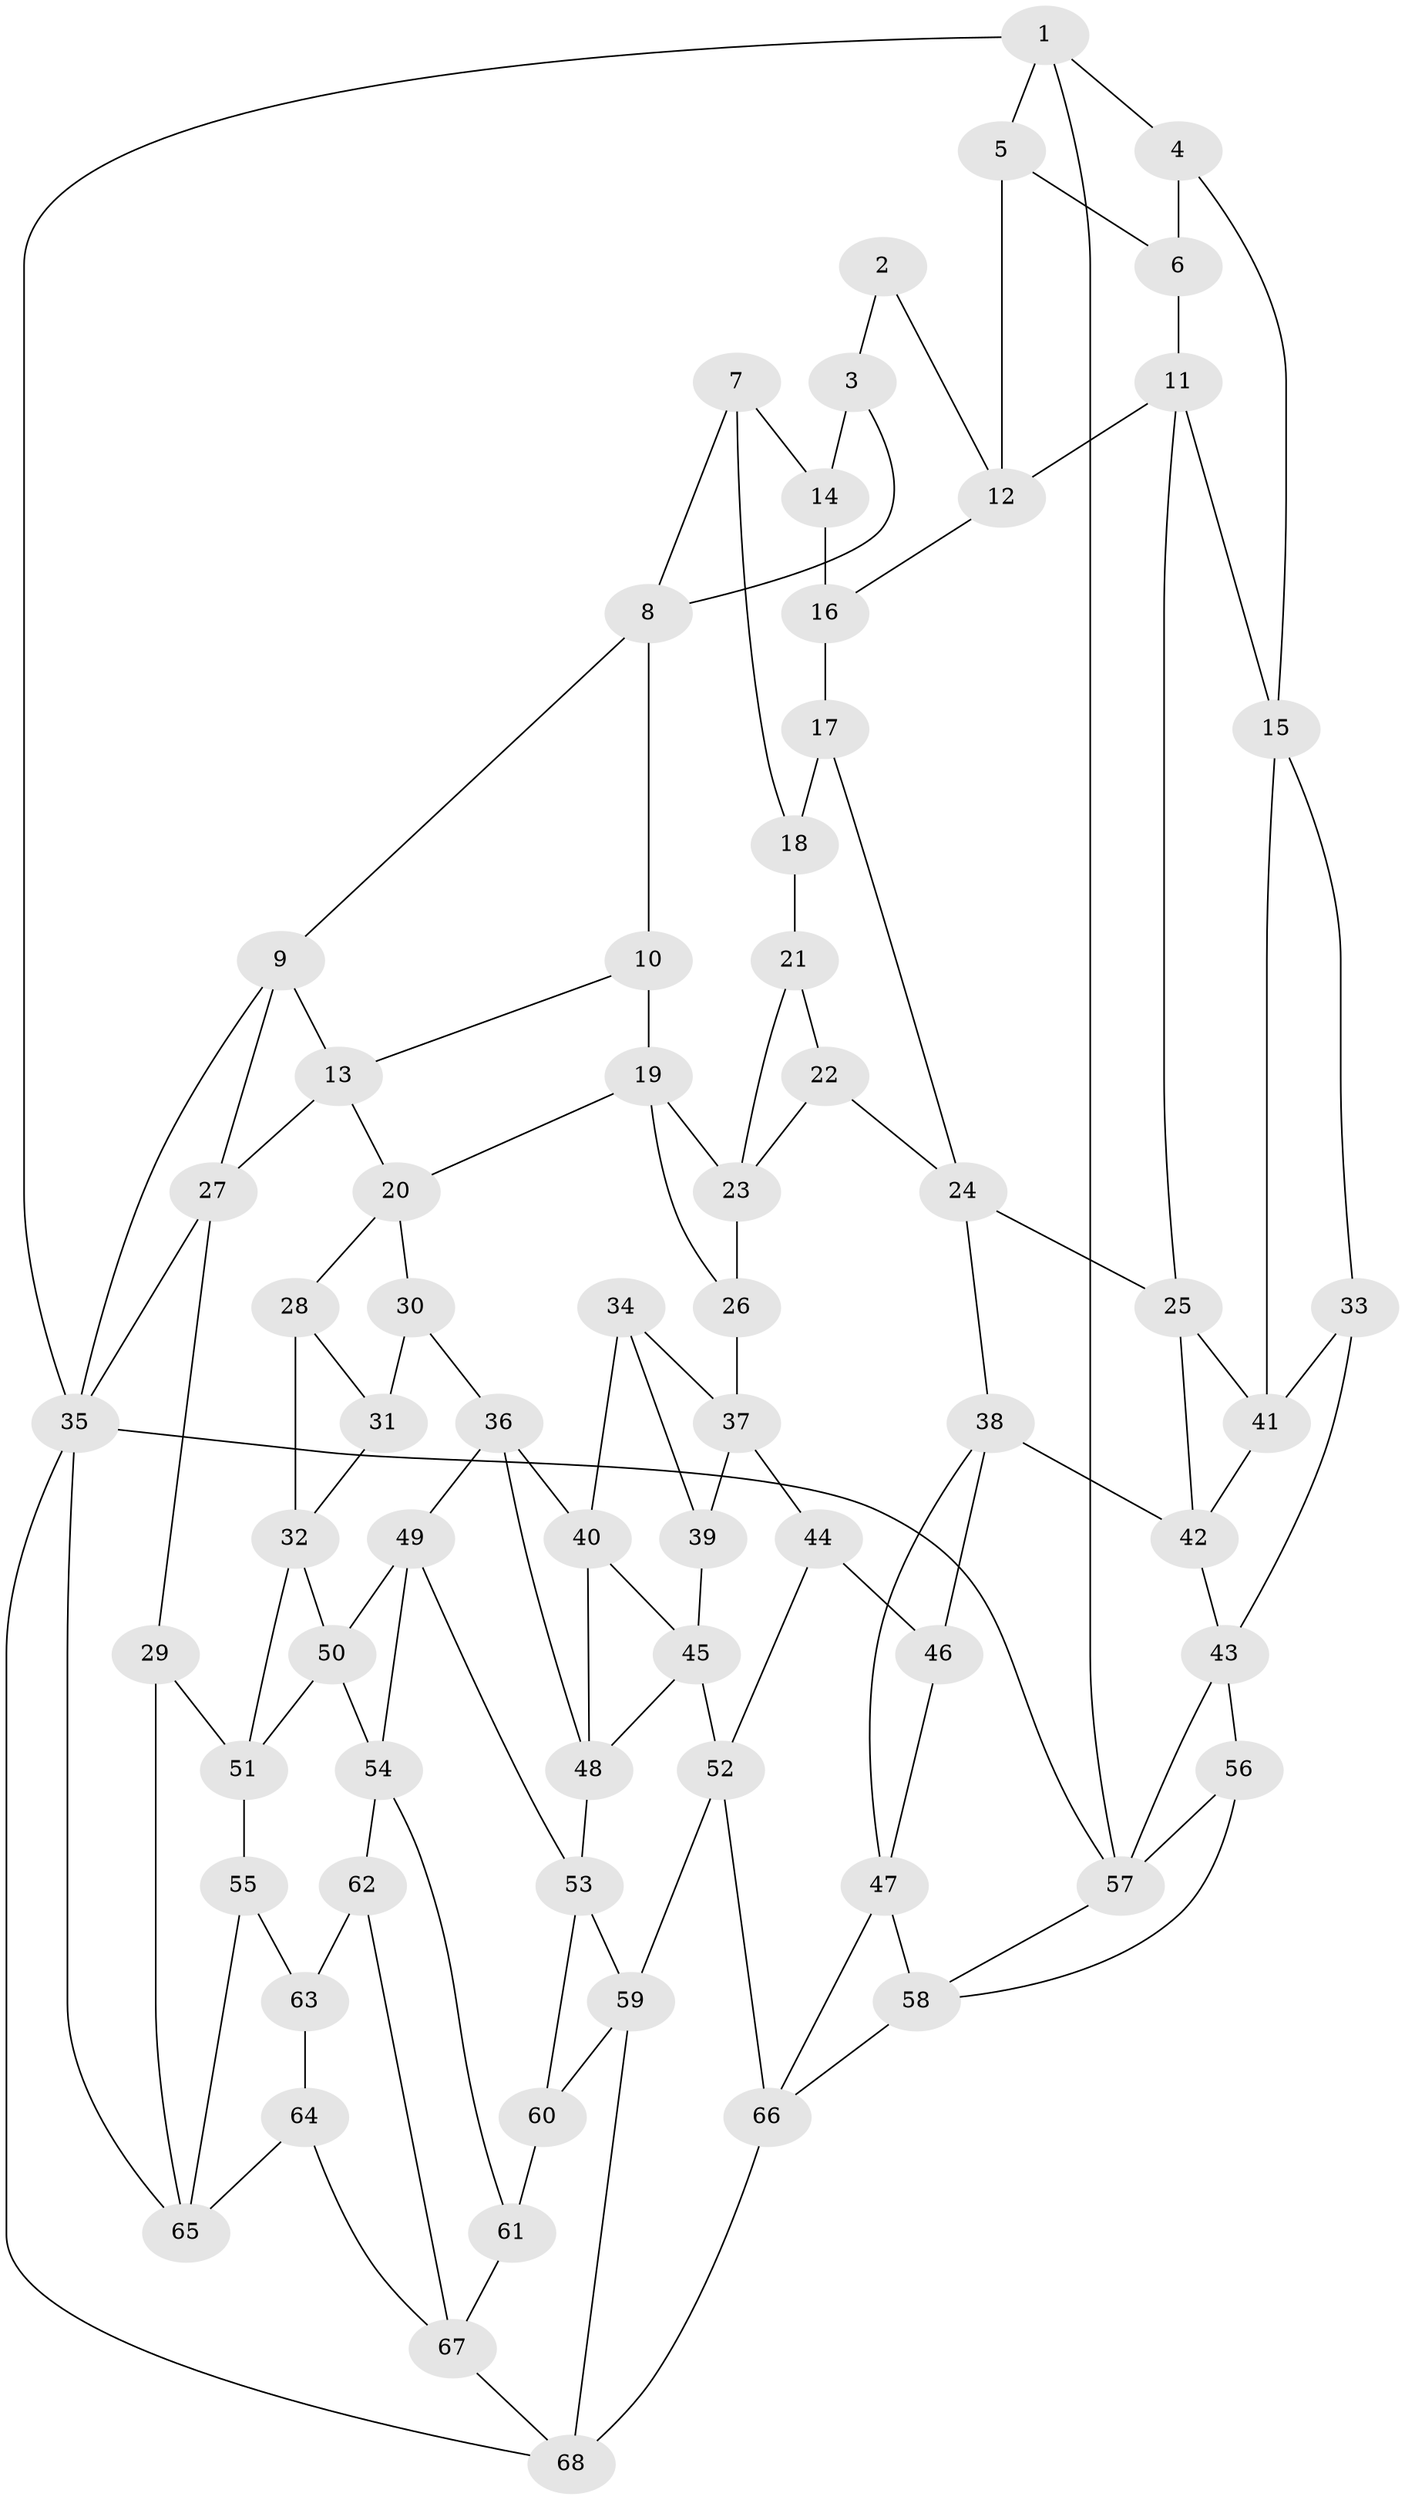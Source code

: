 // original degree distribution, {4: 0.22794117647058823, 6: 0.2426470588235294, 3: 0.029411764705882353, 5: 0.5}
// Generated by graph-tools (version 1.1) at 2025/03/03/09/25 03:03:24]
// undirected, 68 vertices, 122 edges
graph export_dot {
graph [start="1"]
  node [color=gray90,style=filled];
  1;
  2;
  3;
  4;
  5;
  6;
  7;
  8;
  9;
  10;
  11;
  12;
  13;
  14;
  15;
  16;
  17;
  18;
  19;
  20;
  21;
  22;
  23;
  24;
  25;
  26;
  27;
  28;
  29;
  30;
  31;
  32;
  33;
  34;
  35;
  36;
  37;
  38;
  39;
  40;
  41;
  42;
  43;
  44;
  45;
  46;
  47;
  48;
  49;
  50;
  51;
  52;
  53;
  54;
  55;
  56;
  57;
  58;
  59;
  60;
  61;
  62;
  63;
  64;
  65;
  66;
  67;
  68;
  1 -- 4 [weight=1.0];
  1 -- 5 [weight=1.0];
  1 -- 35 [weight=1.0];
  1 -- 57 [weight=1.0];
  2 -- 3 [weight=1.0];
  2 -- 12 [weight=1.0];
  3 -- 8 [weight=1.0];
  3 -- 14 [weight=1.0];
  4 -- 6 [weight=1.0];
  4 -- 15 [weight=1.0];
  5 -- 6 [weight=1.0];
  5 -- 12 [weight=1.0];
  6 -- 11 [weight=1.0];
  7 -- 8 [weight=1.0];
  7 -- 14 [weight=2.0];
  7 -- 18 [weight=1.0];
  8 -- 9 [weight=1.0];
  8 -- 10 [weight=1.0];
  9 -- 13 [weight=1.0];
  9 -- 27 [weight=1.0];
  9 -- 35 [weight=1.0];
  10 -- 13 [weight=1.0];
  10 -- 19 [weight=1.0];
  11 -- 12 [weight=1.0];
  11 -- 15 [weight=1.0];
  11 -- 25 [weight=1.0];
  12 -- 16 [weight=1.0];
  13 -- 20 [weight=1.0];
  13 -- 27 [weight=1.0];
  14 -- 16 [weight=2.0];
  15 -- 33 [weight=1.0];
  15 -- 41 [weight=1.0];
  16 -- 17 [weight=1.0];
  17 -- 18 [weight=1.0];
  17 -- 24 [weight=1.0];
  18 -- 21 [weight=2.0];
  19 -- 20 [weight=1.0];
  19 -- 23 [weight=1.0];
  19 -- 26 [weight=1.0];
  20 -- 28 [weight=1.0];
  20 -- 30 [weight=1.0];
  21 -- 22 [weight=1.0];
  21 -- 23 [weight=1.0];
  22 -- 23 [weight=1.0];
  22 -- 24 [weight=1.0];
  23 -- 26 [weight=1.0];
  24 -- 25 [weight=1.0];
  24 -- 38 [weight=1.0];
  25 -- 41 [weight=1.0];
  25 -- 42 [weight=1.0];
  26 -- 37 [weight=1.0];
  27 -- 29 [weight=1.0];
  27 -- 35 [weight=1.0];
  28 -- 31 [weight=1.0];
  28 -- 32 [weight=1.0];
  29 -- 51 [weight=1.0];
  29 -- 65 [weight=1.0];
  30 -- 31 [weight=2.0];
  30 -- 36 [weight=1.0];
  31 -- 32 [weight=1.0];
  32 -- 50 [weight=1.0];
  32 -- 51 [weight=1.0];
  33 -- 41 [weight=1.0];
  33 -- 43 [weight=1.0];
  34 -- 37 [weight=1.0];
  34 -- 39 [weight=1.0];
  34 -- 40 [weight=1.0];
  35 -- 57 [weight=1.0];
  35 -- 65 [weight=1.0];
  35 -- 68 [weight=1.0];
  36 -- 40 [weight=1.0];
  36 -- 48 [weight=1.0];
  36 -- 49 [weight=1.0];
  37 -- 39 [weight=2.0];
  37 -- 44 [weight=1.0];
  38 -- 42 [weight=1.0];
  38 -- 46 [weight=1.0];
  38 -- 47 [weight=1.0];
  39 -- 45 [weight=1.0];
  40 -- 45 [weight=1.0];
  40 -- 48 [weight=1.0];
  41 -- 42 [weight=1.0];
  42 -- 43 [weight=1.0];
  43 -- 56 [weight=1.0];
  43 -- 57 [weight=1.0];
  44 -- 46 [weight=2.0];
  44 -- 52 [weight=1.0];
  45 -- 48 [weight=1.0];
  45 -- 52 [weight=1.0];
  46 -- 47 [weight=1.0];
  47 -- 58 [weight=1.0];
  47 -- 66 [weight=1.0];
  48 -- 53 [weight=1.0];
  49 -- 50 [weight=1.0];
  49 -- 53 [weight=1.0];
  49 -- 54 [weight=1.0];
  50 -- 51 [weight=1.0];
  50 -- 54 [weight=1.0];
  51 -- 55 [weight=1.0];
  52 -- 59 [weight=1.0];
  52 -- 66 [weight=1.0];
  53 -- 59 [weight=1.0];
  53 -- 60 [weight=1.0];
  54 -- 61 [weight=1.0];
  54 -- 62 [weight=1.0];
  55 -- 63 [weight=1.0];
  55 -- 65 [weight=1.0];
  56 -- 57 [weight=2.0];
  56 -- 58 [weight=1.0];
  57 -- 58 [weight=1.0];
  58 -- 66 [weight=1.0];
  59 -- 60 [weight=1.0];
  59 -- 68 [weight=1.0];
  60 -- 61 [weight=2.0];
  61 -- 67 [weight=1.0];
  62 -- 63 [weight=2.0];
  62 -- 67 [weight=1.0];
  63 -- 64 [weight=1.0];
  64 -- 65 [weight=1.0];
  64 -- 67 [weight=1.0];
  66 -- 68 [weight=1.0];
  67 -- 68 [weight=1.0];
}
